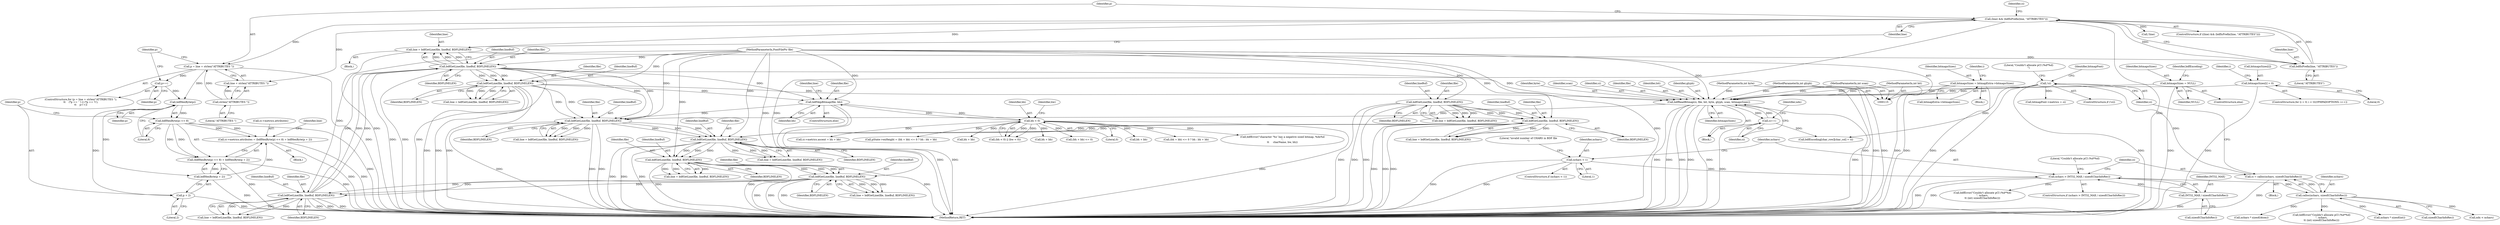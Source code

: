 digraph "0_libxfont_4d024ac10f964f6bd372ae0dd14f02772a6e5f63@integer" {
"1000765" [label="(Call,p = line + strlen(\"ATTRIBUTES \"))"];
"1000758" [label="(Call,(line) && (bdfIsPrefix(line, \"ATTRIBUTES\")))"];
"1000751" [label="(Call,line = bdfGetLine(file, lineBuf, BDFLINELEN))"];
"1000753" [label="(Call,bdfGetLine(file, lineBuf, BDFLINELEN))"];
"1000709" [label="(Call,bdfGetLine(file, lineBuf, BDFLINELEN))"];
"1000676" [label="(Call,bdfGetLine(file, lineBuf, BDFLINELEN))"];
"1000634" [label="(Call,bdfGetLine(file, lineBuf, BDFLINELEN))"];
"1000408" [label="(Call,bdfGetLine(file, lineBuf, BDFLINELEN))"];
"1000940" [label="(Call,bdfGetLine(file, lineBuf, BDFLINELEN))"];
"1000935" [label="(Call,bdfSkipBitmap(file, bh))"];
"1000799" [label="(Call,bdfGetLine(file, lineBuf, BDFLINELEN))"];
"1000116" [label="(MethodParameterIn,FontFilePtr file)"];
"1000738" [label="(Call,bh < 0)"];
"1000922" [label="(Call,bdfReadBitmap(ci, file, bit, byte, glyph, scan, bitmapsSizes))"];
"1000930" [label="(Call,ci++)"];
"1000250" [label="(Call,!ci)"];
"1000243" [label="(Call,ci = calloc(nchars, sizeof(CharInfoRec)))"];
"1000245" [label="(Call,calloc(nchars, sizeof(CharInfoRec)))"];
"1000228" [label="(Call,nchars > INT32_MAX / sizeof(CharInfoRec))"];
"1000219" [label="(Call,nchars < 1)"];
"1000230" [label="(Call,INT32_MAX / sizeof(CharInfoRec))"];
"1000119" [label="(MethodParameterIn,int bit)"];
"1000120" [label="(MethodParameterIn,int byte)"];
"1000121" [label="(MethodParameterIn,int glyph)"];
"1000122" [label="(MethodParameterIn,int scan)"];
"1000159" [label="(Call,bitmapsSizes = bitmapExtra->bitmapsSizes)"];
"1000179" [label="(Call,bitmapsSizes = NULL)"];
"1000173" [label="(Call,bitmapsSizes[i] = 0)"];
"1000321" [label="(Call,bdfGetLine(file, lineBuf, BDFLINELEN))"];
"1000196" [label="(Call,bdfGetLine(file, lineBuf, BDFLINELEN))"];
"1000760" [label="(Call,bdfIsPrefix(line, \"ATTRIBUTES\"))"];
"1000769" [label="(Call,strlen(\"ATTRIBUTES \"))"];
"1000780" [label="(Call,p++)"];
"1000790" [label="(Call,bdfHexByte(p))"];
"1000789" [label="(Call,bdfHexByte(p) << 8)"];
"1000782" [label="(Call,ci->metrics.attributes = (bdfHexByte(p) << 8) + bdfHexByte(p + 2))"];
"1000788" [label="(Call,(bdfHexByte(p) << 8) + bdfHexByte(p + 2))"];
"1000793" [label="(Call,bdfHexByte(p + 2))"];
"1000794" [label="(Call,p + 2)"];
"1000943" [label="(Identifier,BDFLINELEN)"];
"1000232" [label="(Call,sizeof(CharInfoRec))"];
"1000769" [label="(Call,strlen(\"ATTRIBUTES \"))"];
"1000230" [label="(Call,INT32_MAX / sizeof(CharInfoRec))"];
"1000674" [label="(Call,line = bdfGetLine(file, lineBuf, BDFLINELEN))"];
"1000792" [label="(Literal,8)"];
"1000931" [label="(Identifier,ci)"];
"1000764" [label="(ControlStructure,for (p = line + strlen(\"ATTRIBUTES \");\n\t\t    (*p == ' ') || (*p == '\t');\n\t\t    p++))"];
"1000181" [label="(Identifier,NULL)"];
"1000177" [label="(Literal,0)"];
"1000321" [label="(Call,bdfGetLine(file, lineBuf, BDFLINELEN))"];
"1000761" [label="(Identifier,line)"];
"1000939" [label="(Identifier,line)"];
"1000797" [label="(Call,line = bdfGetLine(file, lineBuf, BDFLINELEN))"];
"1000324" [label="(Identifier,BDFLINELEN)"];
"1000678" [label="(Identifier,lineBuf)"];
"1000876" [label="(Block,)"];
"1000707" [label="(Call,line = bdfGetLine(file, lineBuf, BDFLINELEN))"];
"1000676" [label="(Call,bdfGetLine(file, lineBuf, BDFLINELEN))"];
"1000782" [label="(Call,ci->metrics.attributes = (bdfHexByte(p) << 8) + bdfHexByte(p + 2))"];
"1000758" [label="(Call,(line) && (bdfIsPrefix(line, \"ATTRIBUTES\")))"];
"1000925" [label="(Identifier,bit)"];
"1000253" [label="(Call,bdfError(\"Couldn't allocate pCI (%d*%d)\n\", nchars,\n\t\t (int) sizeof(CharInfoRec)))"];
"1000938" [label="(Call,line = bdfGetLine(file, lineBuf, BDFLINELEN))"];
"1000798" [label="(Identifier,line)"];
"1000221" [label="(Literal,1)"];
"1000893" [label="(Call,ci->metrics.ascent = bh + bb)"];
"1000800" [label="(Identifier,file)"];
"1000219" [label="(Call,nchars < 1)"];
"1000158" [label="(Block,)"];
"1000199" [label="(Identifier,BDFLINELEN)"];
"1000794" [label="(Call,p + 2)"];
"1000159" [label="(Call,bitmapsSizes = bitmapExtra->bitmapsSizes)"];
"1000183" [label="(Identifier,bdfEncoding)"];
"1000760" [label="(Call,bdfIsPrefix(line, \"ATTRIBUTES\"))"];
"1000161" [label="(Call,bitmapExtra->bitmapsSizes)"];
"1000927" [label="(Identifier,glyph)"];
"1000711" [label="(Identifier,lineBuf)"];
"1000799" [label="(Call,bdfGetLine(file, lineBuf, BDFLINELEN))"];
"1000323" [label="(Identifier,lineBuf)"];
"1001224" [label="(MethodReturn,RET)"];
"1000737" [label="(Call,(bh < 0) || (bw < 0))"];
"1000178" [label="(ControlStructure,else)"];
"1000632" [label="(Call,line = bdfGetLine(file, lineBuf, BDFLINELEN))"];
"1000369" [label="(Block,)"];
"1000926" [label="(Identifier,byte)"];
"1000801" [label="(Identifier,lineBuf)"];
"1000410" [label="(Identifier,lineBuf)"];
"1000243" [label="(Call,ci = calloc(nchars, sizeof(CharInfoRec)))"];
"1000196" [label="(Call,bdfGetLine(file, lineBuf, BDFLINELEN))"];
"1000245" [label="(Call,calloc(nchars, sizeof(CharInfoRec)))"];
"1000940" [label="(Call,bdfGetLine(file, lineBuf, BDFLINELEN))"];
"1000774" [label="(Identifier,p)"];
"1000636" [label="(Identifier,lineBuf)"];
"1000119" [label="(MethodParameterIn,int bit)"];
"1000790" [label="(Call,bdfHexByte(p))"];
"1000228" [label="(Call,nchars > INT32_MAX / sizeof(CharInfoRec))"];
"1000635" [label="(Identifier,file)"];
"1000759" [label="(Identifier,line)"];
"1000251" [label="(Identifier,ci)"];
"1000160" [label="(Identifier,bitmapsSizes)"];
"1000166" [label="(Identifier,i)"];
"1000174" [label="(Call,bitmapsSizes[i])"];
"1000933" [label="(Identifier,ndx)"];
"1000930" [label="(Call,ci++)"];
"1000634" [label="(Call,bdfGetLine(file, lineBuf, BDFLINELEN))"];
"1000870" [label="(Call,bh + bb)"];
"1000864" [label="(Call,(bh + bb) <= 0)"];
"1000235" [label="(Call,bdfError(\"Couldn't allocate pCI (%d*%d)\n\", nchars,\n\t\t (int) sizeof(CharInfoRec)))"];
"1000712" [label="(Identifier,BDFLINELEN)"];
"1000783" [label="(Call,ci->metrics.attributes)"];
"1000300" [label="(Call,nchars * sizeof(int))"];
"1000180" [label="(Identifier,bitmapsSizes)"];
"1000755" [label="(Identifier,lineBuf)"];
"1000236" [label="(Literal,\"Couldn't allocate pCI (%d*%d)\n\")"];
"1000361" [label="(Call,ndx < nchars)"];
"1000802" [label="(Identifier,BDFLINELEN)"];
"1000767" [label="(Call,line + strlen(\"ATTRIBUTES \"))"];
"1000738" [label="(Call,bh < 0)"];
"1000928" [label="(Identifier,scan)"];
"1000218" [label="(ControlStructure,if (nchars < 1))"];
"1000770" [label="(Literal,\"ATTRIBUTES \")"];
"1000936" [label="(Identifier,file)"];
"1000710" [label="(Identifier,file)"];
"1000791" [label="(Identifier,p)"];
"1000765" [label="(Call,p = line + strlen(\"ATTRIBUTES \"))"];
"1000740" [label="(Literal,0)"];
"1000941" [label="(Identifier,file)"];
"1000263" [label="(Identifier,bitmapFont)"];
"1000796" [label="(Literal,2)"];
"1000274" [label="(Call,nchars * sizeof(Atom))"];
"1000923" [label="(Identifier,ci)"];
"1000637" [label="(Identifier,BDFLINELEN)"];
"1000780" [label="(Call,p++)"];
"1000123" [label="(Block,)"];
"1000319" [label="(Call,line = bdfGetLine(file, lineBuf, BDFLINELEN))"];
"1000120" [label="(MethodParameterIn,int byte)"];
"1000739" [label="(Identifier,bh)"];
"1000261" [label="(Call,bitmapFont->metrics = ci)"];
"1000793" [label="(Call,bdfHexByte(p + 2))"];
"1000813" [label="(Call,!line)"];
"1000679" [label="(Identifier,BDFLINELEN)"];
"1000220" [label="(Identifier,nchars)"];
"1000164" [label="(ControlStructure,for (i = 0; i < GLYPHPADOPTIONS; i++))"];
"1000763" [label="(Block,)"];
"1000766" [label="(Identifier,p)"];
"1000899" [label="(Call,bh + bb)"];
"1000408" [label="(Call,bdfGetLine(file, lineBuf, BDFLINELEN))"];
"1000247" [label="(Call,sizeof(CharInfoRec))"];
"1000756" [label="(Identifier,BDFLINELEN)"];
"1000179" [label="(Call,bitmapsSizes = NULL)"];
"1000924" [label="(Identifier,file)"];
"1000194" [label="(Call,line = bdfGetLine(file, lineBuf, BDFLINELEN))"];
"1000807" [label="(Identifier,ci)"];
"1000788" [label="(Call,(bdfHexByte(p) << 8) + bdfHexByte(p + 2))"];
"1000863" [label="(Call,(bh + bb) <= 0 ? bh : bh + bb)"];
"1000935" [label="(Call,bdfSkipBitmap(file, bh))"];
"1000781" [label="(Identifier,p)"];
"1000250" [label="(Call,!ci)"];
"1000227" [label="(ControlStructure,if (nchars > INT32_MAX / sizeof(CharInfoRec)))"];
"1000411" [label="(Identifier,BDFLINELEN)"];
"1000929" [label="(Identifier,bitmapsSizes)"];
"1000224" [label="(Literal,\"invalid number of CHARS in BDF file\n\")"];
"1000116" [label="(MethodParameterIn,FontFilePtr file)"];
"1000677" [label="(Identifier,file)"];
"1000937" [label="(Identifier,bh)"];
"1000757" [label="(ControlStructure,if ((line) && (bdfIsPrefix(line, \"ATTRIBUTES\"))))"];
"1000406" [label="(Call,line = bdfGetLine(file, lineBuf, BDFLINELEN))"];
"1000121" [label="(MethodParameterIn,int glyph)"];
"1000745" [label="(Call,bdfError(\"character '%s' has a negative sized bitmap, %dx%d\n\",\n\t\t     charName, bw, bh))"];
"1000173" [label="(Call,bitmapsSizes[i] = 0)"];
"1000322" [label="(Identifier,file)"];
"1000172" [label="(Identifier,i)"];
"1000934" [label="(ControlStructure,else)"];
"1000752" [label="(Identifier,line)"];
"1000122" [label="(MethodParameterIn,int scan)"];
"1000246" [label="(Identifier,nchars)"];
"1000859" [label="(Call,pState->exHeight = (bh + bb) <= 0 ? bh : bh + bb)"];
"1000198" [label="(Identifier,lineBuf)"];
"1000789" [label="(Call,bdfHexByte(p) << 8)"];
"1000244" [label="(Identifier,ci)"];
"1000762" [label="(Literal,\"ATTRIBUTES\")"];
"1000623" [label="(Call,bdfEncoding[char_row][char_col] = ci)"];
"1000795" [label="(Identifier,p)"];
"1000197" [label="(Identifier,file)"];
"1000409" [label="(Identifier,file)"];
"1000751" [label="(Call,line = bdfGetLine(file, lineBuf, BDFLINELEN))"];
"1000922" [label="(Call,bdfReadBitmap(ci, file, bit, byte, glyph, scan, bitmapsSizes))"];
"1000231" [label="(Identifier,INT32_MAX)"];
"1000753" [label="(Call,bdfGetLine(file, lineBuf, BDFLINELEN))"];
"1000865" [label="(Call,bh + bb)"];
"1000249" [label="(ControlStructure,if (!ci))"];
"1000229" [label="(Identifier,nchars)"];
"1000754" [label="(Identifier,file)"];
"1000254" [label="(Literal,\"Couldn't allocate pCI (%d*%d)\n\")"];
"1000742" [label="(Identifier,bw)"];
"1000942" [label="(Identifier,lineBuf)"];
"1000709" [label="(Call,bdfGetLine(file, lineBuf, BDFLINELEN))"];
"1000765" -> "1000764"  [label="AST: "];
"1000765" -> "1000767"  [label="CFG: "];
"1000766" -> "1000765"  [label="AST: "];
"1000767" -> "1000765"  [label="AST: "];
"1000774" -> "1000765"  [label="CFG: "];
"1000765" -> "1001224"  [label="DDG: "];
"1000758" -> "1000765"  [label="DDG: "];
"1000769" -> "1000765"  [label="DDG: "];
"1000765" -> "1000780"  [label="DDG: "];
"1000765" -> "1000790"  [label="DDG: "];
"1000758" -> "1000757"  [label="AST: "];
"1000758" -> "1000759"  [label="CFG: "];
"1000758" -> "1000760"  [label="CFG: "];
"1000759" -> "1000758"  [label="AST: "];
"1000760" -> "1000758"  [label="AST: "];
"1000766" -> "1000758"  [label="CFG: "];
"1000807" -> "1000758"  [label="CFG: "];
"1000758" -> "1001224"  [label="DDG: "];
"1000758" -> "1001224"  [label="DDG: "];
"1000751" -> "1000758"  [label="DDG: "];
"1000760" -> "1000758"  [label="DDG: "];
"1000760" -> "1000758"  [label="DDG: "];
"1000758" -> "1000767"  [label="DDG: "];
"1000758" -> "1000813"  [label="DDG: "];
"1000751" -> "1000369"  [label="AST: "];
"1000751" -> "1000753"  [label="CFG: "];
"1000752" -> "1000751"  [label="AST: "];
"1000753" -> "1000751"  [label="AST: "];
"1000759" -> "1000751"  [label="CFG: "];
"1000751" -> "1001224"  [label="DDG: "];
"1000753" -> "1000751"  [label="DDG: "];
"1000753" -> "1000751"  [label="DDG: "];
"1000753" -> "1000751"  [label="DDG: "];
"1000751" -> "1000760"  [label="DDG: "];
"1000753" -> "1000756"  [label="CFG: "];
"1000754" -> "1000753"  [label="AST: "];
"1000755" -> "1000753"  [label="AST: "];
"1000756" -> "1000753"  [label="AST: "];
"1000753" -> "1001224"  [label="DDG: "];
"1000753" -> "1001224"  [label="DDG: "];
"1000753" -> "1001224"  [label="DDG: "];
"1000709" -> "1000753"  [label="DDG: "];
"1000709" -> "1000753"  [label="DDG: "];
"1000709" -> "1000753"  [label="DDG: "];
"1000116" -> "1000753"  [label="DDG: "];
"1000753" -> "1000799"  [label="DDG: "];
"1000753" -> "1000799"  [label="DDG: "];
"1000753" -> "1000799"  [label="DDG: "];
"1000753" -> "1000922"  [label="DDG: "];
"1000753" -> "1000935"  [label="DDG: "];
"1000753" -> "1000940"  [label="DDG: "];
"1000753" -> "1000940"  [label="DDG: "];
"1000709" -> "1000707"  [label="AST: "];
"1000709" -> "1000712"  [label="CFG: "];
"1000710" -> "1000709"  [label="AST: "];
"1000711" -> "1000709"  [label="AST: "];
"1000712" -> "1000709"  [label="AST: "];
"1000707" -> "1000709"  [label="CFG: "];
"1000709" -> "1001224"  [label="DDG: "];
"1000709" -> "1001224"  [label="DDG: "];
"1000709" -> "1001224"  [label="DDG: "];
"1000709" -> "1000707"  [label="DDG: "];
"1000709" -> "1000707"  [label="DDG: "];
"1000709" -> "1000707"  [label="DDG: "];
"1000676" -> "1000709"  [label="DDG: "];
"1000676" -> "1000709"  [label="DDG: "];
"1000676" -> "1000709"  [label="DDG: "];
"1000116" -> "1000709"  [label="DDG: "];
"1000676" -> "1000674"  [label="AST: "];
"1000676" -> "1000679"  [label="CFG: "];
"1000677" -> "1000676"  [label="AST: "];
"1000678" -> "1000676"  [label="AST: "];
"1000679" -> "1000676"  [label="AST: "];
"1000674" -> "1000676"  [label="CFG: "];
"1000676" -> "1001224"  [label="DDG: "];
"1000676" -> "1001224"  [label="DDG: "];
"1000676" -> "1001224"  [label="DDG: "];
"1000676" -> "1000674"  [label="DDG: "];
"1000676" -> "1000674"  [label="DDG: "];
"1000676" -> "1000674"  [label="DDG: "];
"1000634" -> "1000676"  [label="DDG: "];
"1000634" -> "1000676"  [label="DDG: "];
"1000634" -> "1000676"  [label="DDG: "];
"1000116" -> "1000676"  [label="DDG: "];
"1000634" -> "1000632"  [label="AST: "];
"1000634" -> "1000637"  [label="CFG: "];
"1000635" -> "1000634"  [label="AST: "];
"1000636" -> "1000634"  [label="AST: "];
"1000637" -> "1000634"  [label="AST: "];
"1000632" -> "1000634"  [label="CFG: "];
"1000634" -> "1001224"  [label="DDG: "];
"1000634" -> "1001224"  [label="DDG: "];
"1000634" -> "1001224"  [label="DDG: "];
"1000634" -> "1000632"  [label="DDG: "];
"1000634" -> "1000632"  [label="DDG: "];
"1000634" -> "1000632"  [label="DDG: "];
"1000408" -> "1000634"  [label="DDG: "];
"1000408" -> "1000634"  [label="DDG: "];
"1000408" -> "1000634"  [label="DDG: "];
"1000116" -> "1000634"  [label="DDG: "];
"1000408" -> "1000406"  [label="AST: "];
"1000408" -> "1000411"  [label="CFG: "];
"1000409" -> "1000408"  [label="AST: "];
"1000410" -> "1000408"  [label="AST: "];
"1000411" -> "1000408"  [label="AST: "];
"1000406" -> "1000408"  [label="CFG: "];
"1000408" -> "1001224"  [label="DDG: "];
"1000408" -> "1001224"  [label="DDG: "];
"1000408" -> "1001224"  [label="DDG: "];
"1000408" -> "1000406"  [label="DDG: "];
"1000408" -> "1000406"  [label="DDG: "];
"1000408" -> "1000406"  [label="DDG: "];
"1000940" -> "1000408"  [label="DDG: "];
"1000940" -> "1000408"  [label="DDG: "];
"1000940" -> "1000408"  [label="DDG: "];
"1000321" -> "1000408"  [label="DDG: "];
"1000321" -> "1000408"  [label="DDG: "];
"1000321" -> "1000408"  [label="DDG: "];
"1000116" -> "1000408"  [label="DDG: "];
"1000940" -> "1000938"  [label="AST: "];
"1000940" -> "1000943"  [label="CFG: "];
"1000941" -> "1000940"  [label="AST: "];
"1000942" -> "1000940"  [label="AST: "];
"1000943" -> "1000940"  [label="AST: "];
"1000938" -> "1000940"  [label="CFG: "];
"1000940" -> "1001224"  [label="DDG: "];
"1000940" -> "1001224"  [label="DDG: "];
"1000940" -> "1001224"  [label="DDG: "];
"1000940" -> "1000938"  [label="DDG: "];
"1000940" -> "1000938"  [label="DDG: "];
"1000940" -> "1000938"  [label="DDG: "];
"1000935" -> "1000940"  [label="DDG: "];
"1000922" -> "1000940"  [label="DDG: "];
"1000116" -> "1000940"  [label="DDG: "];
"1000799" -> "1000940"  [label="DDG: "];
"1000799" -> "1000940"  [label="DDG: "];
"1000935" -> "1000934"  [label="AST: "];
"1000935" -> "1000937"  [label="CFG: "];
"1000936" -> "1000935"  [label="AST: "];
"1000937" -> "1000935"  [label="AST: "];
"1000939" -> "1000935"  [label="CFG: "];
"1000935" -> "1001224"  [label="DDG: "];
"1000935" -> "1001224"  [label="DDG: "];
"1000935" -> "1000738"  [label="DDG: "];
"1000799" -> "1000935"  [label="DDG: "];
"1000116" -> "1000935"  [label="DDG: "];
"1000738" -> "1000935"  [label="DDG: "];
"1000799" -> "1000797"  [label="AST: "];
"1000799" -> "1000802"  [label="CFG: "];
"1000800" -> "1000799"  [label="AST: "];
"1000801" -> "1000799"  [label="AST: "];
"1000802" -> "1000799"  [label="AST: "];
"1000797" -> "1000799"  [label="CFG: "];
"1000799" -> "1001224"  [label="DDG: "];
"1000799" -> "1001224"  [label="DDG: "];
"1000799" -> "1001224"  [label="DDG: "];
"1000799" -> "1000797"  [label="DDG: "];
"1000799" -> "1000797"  [label="DDG: "];
"1000799" -> "1000797"  [label="DDG: "];
"1000116" -> "1000799"  [label="DDG: "];
"1000799" -> "1000922"  [label="DDG: "];
"1000116" -> "1000115"  [label="AST: "];
"1000116" -> "1001224"  [label="DDG: "];
"1000116" -> "1000196"  [label="DDG: "];
"1000116" -> "1000321"  [label="DDG: "];
"1000116" -> "1000922"  [label="DDG: "];
"1000738" -> "1000737"  [label="AST: "];
"1000738" -> "1000740"  [label="CFG: "];
"1000739" -> "1000738"  [label="AST: "];
"1000740" -> "1000738"  [label="AST: "];
"1000742" -> "1000738"  [label="CFG: "];
"1000737" -> "1000738"  [label="CFG: "];
"1000738" -> "1001224"  [label="DDG: "];
"1000738" -> "1000737"  [label="DDG: "];
"1000738" -> "1000737"  [label="DDG: "];
"1000738" -> "1000745"  [label="DDG: "];
"1000738" -> "1000859"  [label="DDG: "];
"1000738" -> "1000864"  [label="DDG: "];
"1000738" -> "1000865"  [label="DDG: "];
"1000738" -> "1000863"  [label="DDG: "];
"1000738" -> "1000870"  [label="DDG: "];
"1000738" -> "1000893"  [label="DDG: "];
"1000738" -> "1000899"  [label="DDG: "];
"1000922" -> "1000876"  [label="AST: "];
"1000922" -> "1000929"  [label="CFG: "];
"1000923" -> "1000922"  [label="AST: "];
"1000924" -> "1000922"  [label="AST: "];
"1000925" -> "1000922"  [label="AST: "];
"1000926" -> "1000922"  [label="AST: "];
"1000927" -> "1000922"  [label="AST: "];
"1000928" -> "1000922"  [label="AST: "];
"1000929" -> "1000922"  [label="AST: "];
"1000931" -> "1000922"  [label="CFG: "];
"1000922" -> "1001224"  [label="DDG: "];
"1000922" -> "1001224"  [label="DDG: "];
"1000922" -> "1001224"  [label="DDG: "];
"1000922" -> "1001224"  [label="DDG: "];
"1000922" -> "1001224"  [label="DDG: "];
"1000922" -> "1001224"  [label="DDG: "];
"1000930" -> "1000922"  [label="DDG: "];
"1000250" -> "1000922"  [label="DDG: "];
"1000119" -> "1000922"  [label="DDG: "];
"1000120" -> "1000922"  [label="DDG: "];
"1000121" -> "1000922"  [label="DDG: "];
"1000122" -> "1000922"  [label="DDG: "];
"1000159" -> "1000922"  [label="DDG: "];
"1000179" -> "1000922"  [label="DDG: "];
"1000173" -> "1000922"  [label="DDG: "];
"1000922" -> "1000930"  [label="DDG: "];
"1000930" -> "1000876"  [label="AST: "];
"1000930" -> "1000931"  [label="CFG: "];
"1000931" -> "1000930"  [label="AST: "];
"1000933" -> "1000930"  [label="CFG: "];
"1000930" -> "1001224"  [label="DDG: "];
"1000930" -> "1000623"  [label="DDG: "];
"1000250" -> "1000249"  [label="AST: "];
"1000250" -> "1000251"  [label="CFG: "];
"1000251" -> "1000250"  [label="AST: "];
"1000254" -> "1000250"  [label="CFG: "];
"1000263" -> "1000250"  [label="CFG: "];
"1000250" -> "1001224"  [label="DDG: "];
"1000250" -> "1001224"  [label="DDG: "];
"1000243" -> "1000250"  [label="DDG: "];
"1000250" -> "1000261"  [label="DDG: "];
"1000250" -> "1000623"  [label="DDG: "];
"1000243" -> "1000123"  [label="AST: "];
"1000243" -> "1000245"  [label="CFG: "];
"1000244" -> "1000243"  [label="AST: "];
"1000245" -> "1000243"  [label="AST: "];
"1000251" -> "1000243"  [label="CFG: "];
"1000243" -> "1001224"  [label="DDG: "];
"1000245" -> "1000243"  [label="DDG: "];
"1000245" -> "1000247"  [label="CFG: "];
"1000246" -> "1000245"  [label="AST: "];
"1000247" -> "1000245"  [label="AST: "];
"1000228" -> "1000245"  [label="DDG: "];
"1000245" -> "1000253"  [label="DDG: "];
"1000245" -> "1000274"  [label="DDG: "];
"1000245" -> "1000300"  [label="DDG: "];
"1000245" -> "1000361"  [label="DDG: "];
"1000228" -> "1000227"  [label="AST: "];
"1000228" -> "1000230"  [label="CFG: "];
"1000229" -> "1000228"  [label="AST: "];
"1000230" -> "1000228"  [label="AST: "];
"1000236" -> "1000228"  [label="CFG: "];
"1000244" -> "1000228"  [label="CFG: "];
"1000228" -> "1001224"  [label="DDG: "];
"1000228" -> "1001224"  [label="DDG: "];
"1000219" -> "1000228"  [label="DDG: "];
"1000230" -> "1000228"  [label="DDG: "];
"1000228" -> "1000235"  [label="DDG: "];
"1000219" -> "1000218"  [label="AST: "];
"1000219" -> "1000221"  [label="CFG: "];
"1000220" -> "1000219"  [label="AST: "];
"1000221" -> "1000219"  [label="AST: "];
"1000224" -> "1000219"  [label="CFG: "];
"1000229" -> "1000219"  [label="CFG: "];
"1000219" -> "1001224"  [label="DDG: "];
"1000219" -> "1001224"  [label="DDG: "];
"1000230" -> "1000232"  [label="CFG: "];
"1000231" -> "1000230"  [label="AST: "];
"1000232" -> "1000230"  [label="AST: "];
"1000230" -> "1001224"  [label="DDG: "];
"1000119" -> "1000115"  [label="AST: "];
"1000119" -> "1001224"  [label="DDG: "];
"1000120" -> "1000115"  [label="AST: "];
"1000120" -> "1001224"  [label="DDG: "];
"1000121" -> "1000115"  [label="AST: "];
"1000121" -> "1001224"  [label="DDG: "];
"1000122" -> "1000115"  [label="AST: "];
"1000122" -> "1001224"  [label="DDG: "];
"1000159" -> "1000158"  [label="AST: "];
"1000159" -> "1000161"  [label="CFG: "];
"1000160" -> "1000159"  [label="AST: "];
"1000161" -> "1000159"  [label="AST: "];
"1000166" -> "1000159"  [label="CFG: "];
"1000159" -> "1001224"  [label="DDG: "];
"1000159" -> "1001224"  [label="DDG: "];
"1000179" -> "1000178"  [label="AST: "];
"1000179" -> "1000181"  [label="CFG: "];
"1000180" -> "1000179"  [label="AST: "];
"1000181" -> "1000179"  [label="AST: "];
"1000183" -> "1000179"  [label="CFG: "];
"1000179" -> "1001224"  [label="DDG: "];
"1000173" -> "1000164"  [label="AST: "];
"1000173" -> "1000177"  [label="CFG: "];
"1000174" -> "1000173"  [label="AST: "];
"1000177" -> "1000173"  [label="AST: "];
"1000172" -> "1000173"  [label="CFG: "];
"1000173" -> "1001224"  [label="DDG: "];
"1000321" -> "1000319"  [label="AST: "];
"1000321" -> "1000324"  [label="CFG: "];
"1000322" -> "1000321"  [label="AST: "];
"1000323" -> "1000321"  [label="AST: "];
"1000324" -> "1000321"  [label="AST: "];
"1000319" -> "1000321"  [label="CFG: "];
"1000321" -> "1001224"  [label="DDG: "];
"1000321" -> "1001224"  [label="DDG: "];
"1000321" -> "1001224"  [label="DDG: "];
"1000321" -> "1000319"  [label="DDG: "];
"1000321" -> "1000319"  [label="DDG: "];
"1000321" -> "1000319"  [label="DDG: "];
"1000196" -> "1000321"  [label="DDG: "];
"1000196" -> "1000321"  [label="DDG: "];
"1000196" -> "1000321"  [label="DDG: "];
"1000196" -> "1000194"  [label="AST: "];
"1000196" -> "1000199"  [label="CFG: "];
"1000197" -> "1000196"  [label="AST: "];
"1000198" -> "1000196"  [label="AST: "];
"1000199" -> "1000196"  [label="AST: "];
"1000194" -> "1000196"  [label="CFG: "];
"1000196" -> "1001224"  [label="DDG: "];
"1000196" -> "1001224"  [label="DDG: "];
"1000196" -> "1001224"  [label="DDG: "];
"1000196" -> "1000194"  [label="DDG: "];
"1000196" -> "1000194"  [label="DDG: "];
"1000196" -> "1000194"  [label="DDG: "];
"1000760" -> "1000762"  [label="CFG: "];
"1000761" -> "1000760"  [label="AST: "];
"1000762" -> "1000760"  [label="AST: "];
"1000769" -> "1000767"  [label="AST: "];
"1000769" -> "1000770"  [label="CFG: "];
"1000770" -> "1000769"  [label="AST: "];
"1000767" -> "1000769"  [label="CFG: "];
"1000769" -> "1000767"  [label="DDG: "];
"1000780" -> "1000764"  [label="AST: "];
"1000780" -> "1000781"  [label="CFG: "];
"1000781" -> "1000780"  [label="AST: "];
"1000774" -> "1000780"  [label="CFG: "];
"1000780" -> "1000790"  [label="DDG: "];
"1000790" -> "1000789"  [label="AST: "];
"1000790" -> "1000791"  [label="CFG: "];
"1000791" -> "1000790"  [label="AST: "];
"1000792" -> "1000790"  [label="CFG: "];
"1000790" -> "1000789"  [label="DDG: "];
"1000790" -> "1000793"  [label="DDG: "];
"1000790" -> "1000794"  [label="DDG: "];
"1000789" -> "1000788"  [label="AST: "];
"1000789" -> "1000792"  [label="CFG: "];
"1000792" -> "1000789"  [label="AST: "];
"1000795" -> "1000789"  [label="CFG: "];
"1000789" -> "1001224"  [label="DDG: "];
"1000789" -> "1000782"  [label="DDG: "];
"1000789" -> "1000782"  [label="DDG: "];
"1000789" -> "1000788"  [label="DDG: "];
"1000789" -> "1000788"  [label="DDG: "];
"1000782" -> "1000763"  [label="AST: "];
"1000782" -> "1000788"  [label="CFG: "];
"1000783" -> "1000782"  [label="AST: "];
"1000788" -> "1000782"  [label="AST: "];
"1000798" -> "1000782"  [label="CFG: "];
"1000782" -> "1001224"  [label="DDG: "];
"1000782" -> "1001224"  [label="DDG: "];
"1000793" -> "1000782"  [label="DDG: "];
"1000788" -> "1000793"  [label="CFG: "];
"1000793" -> "1000788"  [label="AST: "];
"1000788" -> "1001224"  [label="DDG: "];
"1000788" -> "1001224"  [label="DDG: "];
"1000793" -> "1000788"  [label="DDG: "];
"1000793" -> "1000794"  [label="CFG: "];
"1000794" -> "1000793"  [label="AST: "];
"1000793" -> "1001224"  [label="DDG: "];
"1000794" -> "1000796"  [label="CFG: "];
"1000795" -> "1000794"  [label="AST: "];
"1000796" -> "1000794"  [label="AST: "];
"1000794" -> "1001224"  [label="DDG: "];
}
